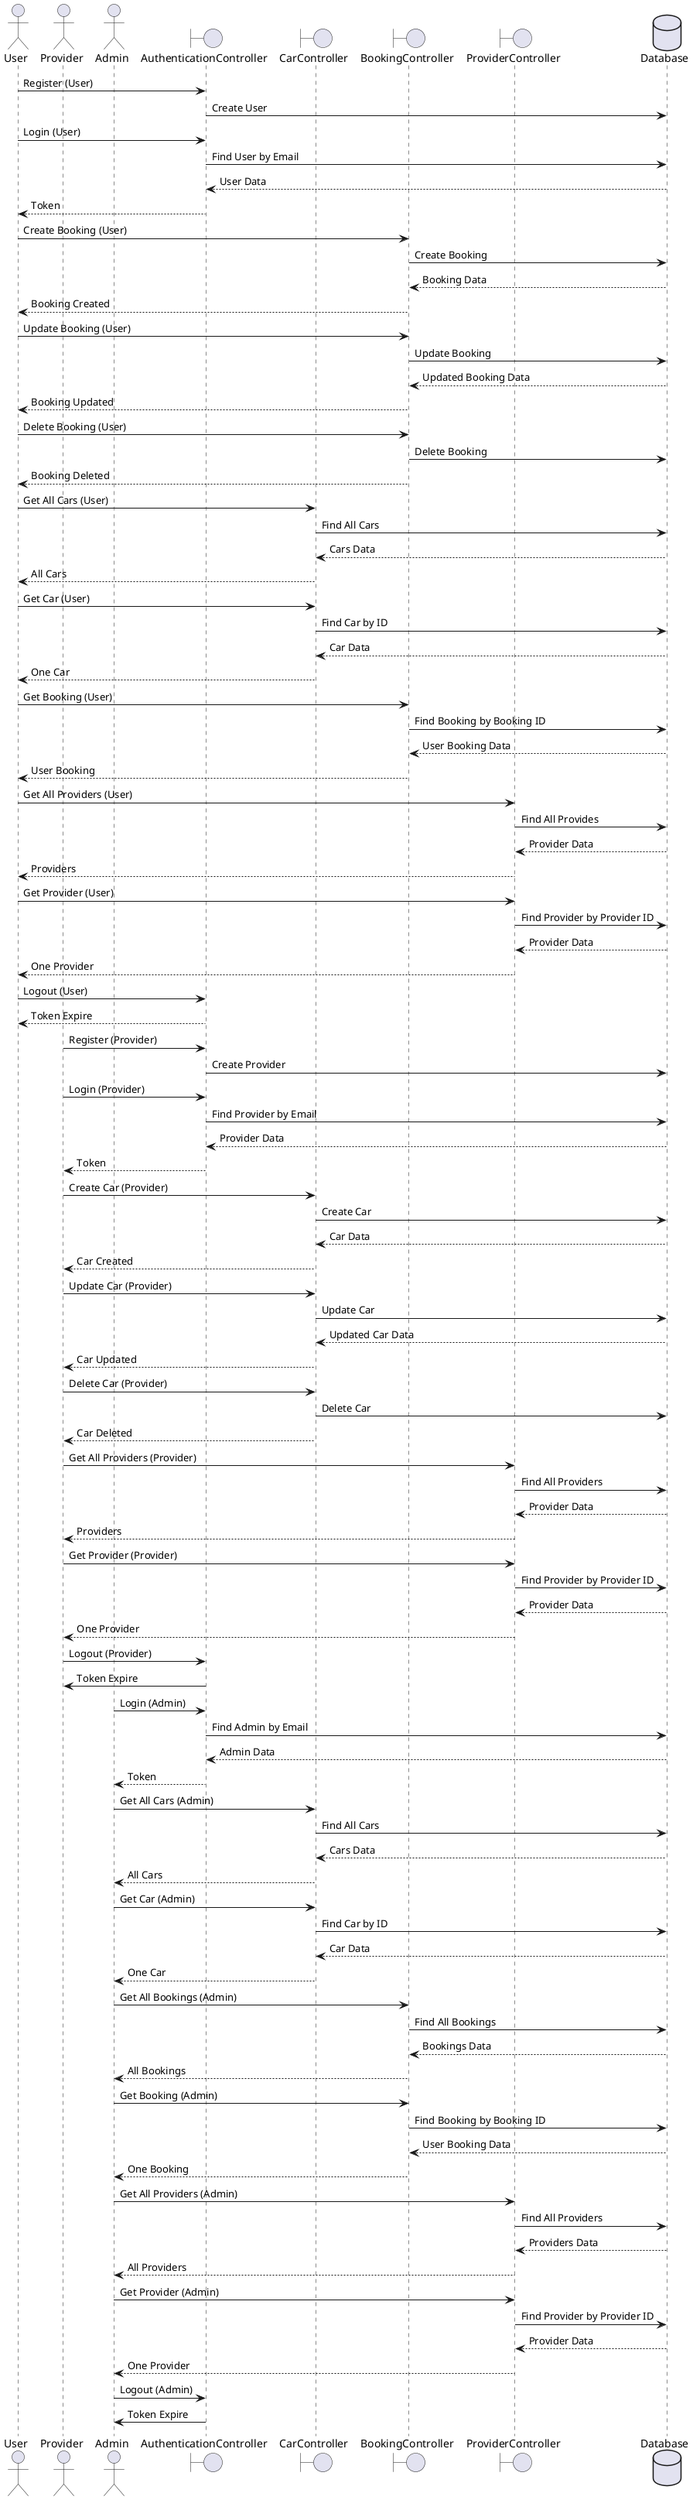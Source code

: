 @startuml

actor User
actor Provider
actor Admin
boundary AuthenticationController
boundary CarController
boundary BookingController
boundary ProviderController
database Database

User -> AuthenticationController: Register (User)
AuthenticationController -> Database: Create User


User -> AuthenticationController: Login (User)
AuthenticationController -> Database: Find User by Email
Database --> AuthenticationController: User Data
AuthenticationController --> User: Token

User -> BookingController: Create Booking (User)
BookingController -> Database: Create Booking
Database --> BookingController: Booking Data
BookingController --> User: Booking Created

User -> BookingController: Update Booking (User)
BookingController -> Database: Update Booking
Database --> BookingController: Updated Booking Data
BookingController --> User: Booking Updated

User -> BookingController: Delete Booking (User)
BookingController -> Database: Delete Booking
BookingController --> User: Booking Deleted

User -> CarController: Get All Cars (User)
CarController -> Database: Find All Cars
Database --> CarController: Cars Data
CarController --> User: All Cars

User -> CarController: Get Car (User)
CarController -> Database: Find Car by ID
Database --> CarController: Car Data
CarController --> User: One Car

User -> BookingController: Get Booking (User)
BookingController -> Database: Find Booking by Booking ID
Database --> BookingController: User Booking Data
BookingController --> User: User Booking

User -> ProviderController: Get All Providers (User)
ProviderController -> Database: Find All Provides
Database --> ProviderController: Provider Data
ProviderController --> User:  Providers

User -> ProviderController: Get Provider (User)
ProviderController -> Database: Find Provider by Provider ID
Database --> ProviderController: Provider Data
ProviderController --> User: One Provider

User -> AuthenticationController: Logout (User)
AuthenticationController --> User: Token Expire


Provider -> AuthenticationController: Register (Provider)
AuthenticationController -> Database: Create Provider

Provider -> AuthenticationController: Login (Provider)
AuthenticationController -> Database: Find Provider by Email
Database --> AuthenticationController: Provider Data
AuthenticationController --> Provider: Token

Provider -> CarController: Create Car (Provider)
CarController -> Database: Create Car
Database --> CarController: Car Data
CarController --> Provider: Car Created

Provider -> CarController: Update Car (Provider)
CarController -> Database: Update Car
Database --> CarController: Updated Car Data
CarController --> Provider: Car Updated

Provider -> CarController: Delete Car (Provider)
CarController -> Database: Delete Car
CarController --> Provider: Car Deleted

Provider -> ProviderController: Get All Providers (Provider)
ProviderController -> Database: Find All Providers
Database --> ProviderController: Provider Data
ProviderController --> Provider: Providers

Provider -> ProviderController: Get Provider (Provider)
ProviderController -> Database: Find Provider by Provider ID
Database --> ProviderController: Provider Data
ProviderController --> Provider: One Provider

Provider -> AuthenticationController: Logout (Provider)
AuthenticationController -> Provider: Token Expire

Admin -> AuthenticationController: Login (Admin)
AuthenticationController -> Database: Find Admin by Email
Database --> AuthenticationController: Admin Data
AuthenticationController --> Admin: Token

Admin -> CarController: Get All Cars (Admin)
CarController -> Database: Find All Cars
Database --> CarController: Cars Data
CarController --> Admin: All Cars

Admin -> CarController: Get Car (Admin)
CarController -> Database: Find Car by ID
Database --> CarController: Car Data
CarController --> Admin: One Car

Admin -> BookingController: Get All Bookings (Admin)
BookingController -> Database: Find All Bookings
Database --> BookingController: Bookings Data
BookingController --> Admin: All Bookings

Admin -> BookingController: Get Booking (Admin)
BookingController -> Database: Find Booking by Booking ID
Database --> BookingController: User Booking Data
BookingController --> Admin: One Booking

Admin -> ProviderController: Get All Providers (Admin)
ProviderController -> Database: Find All Providers
Database --> ProviderController: Providers Data
ProviderController --> Admin: All Providers

Admin -> ProviderController: Get Provider (Admin)
ProviderController -> Database: Find Provider by Provider ID
Database --> ProviderController: Provider Data
ProviderController --> Admin: One Provider

Admin -> AuthenticationController: Logout (Admin)
AuthenticationController -> Admin: Token Expire
@enduml

